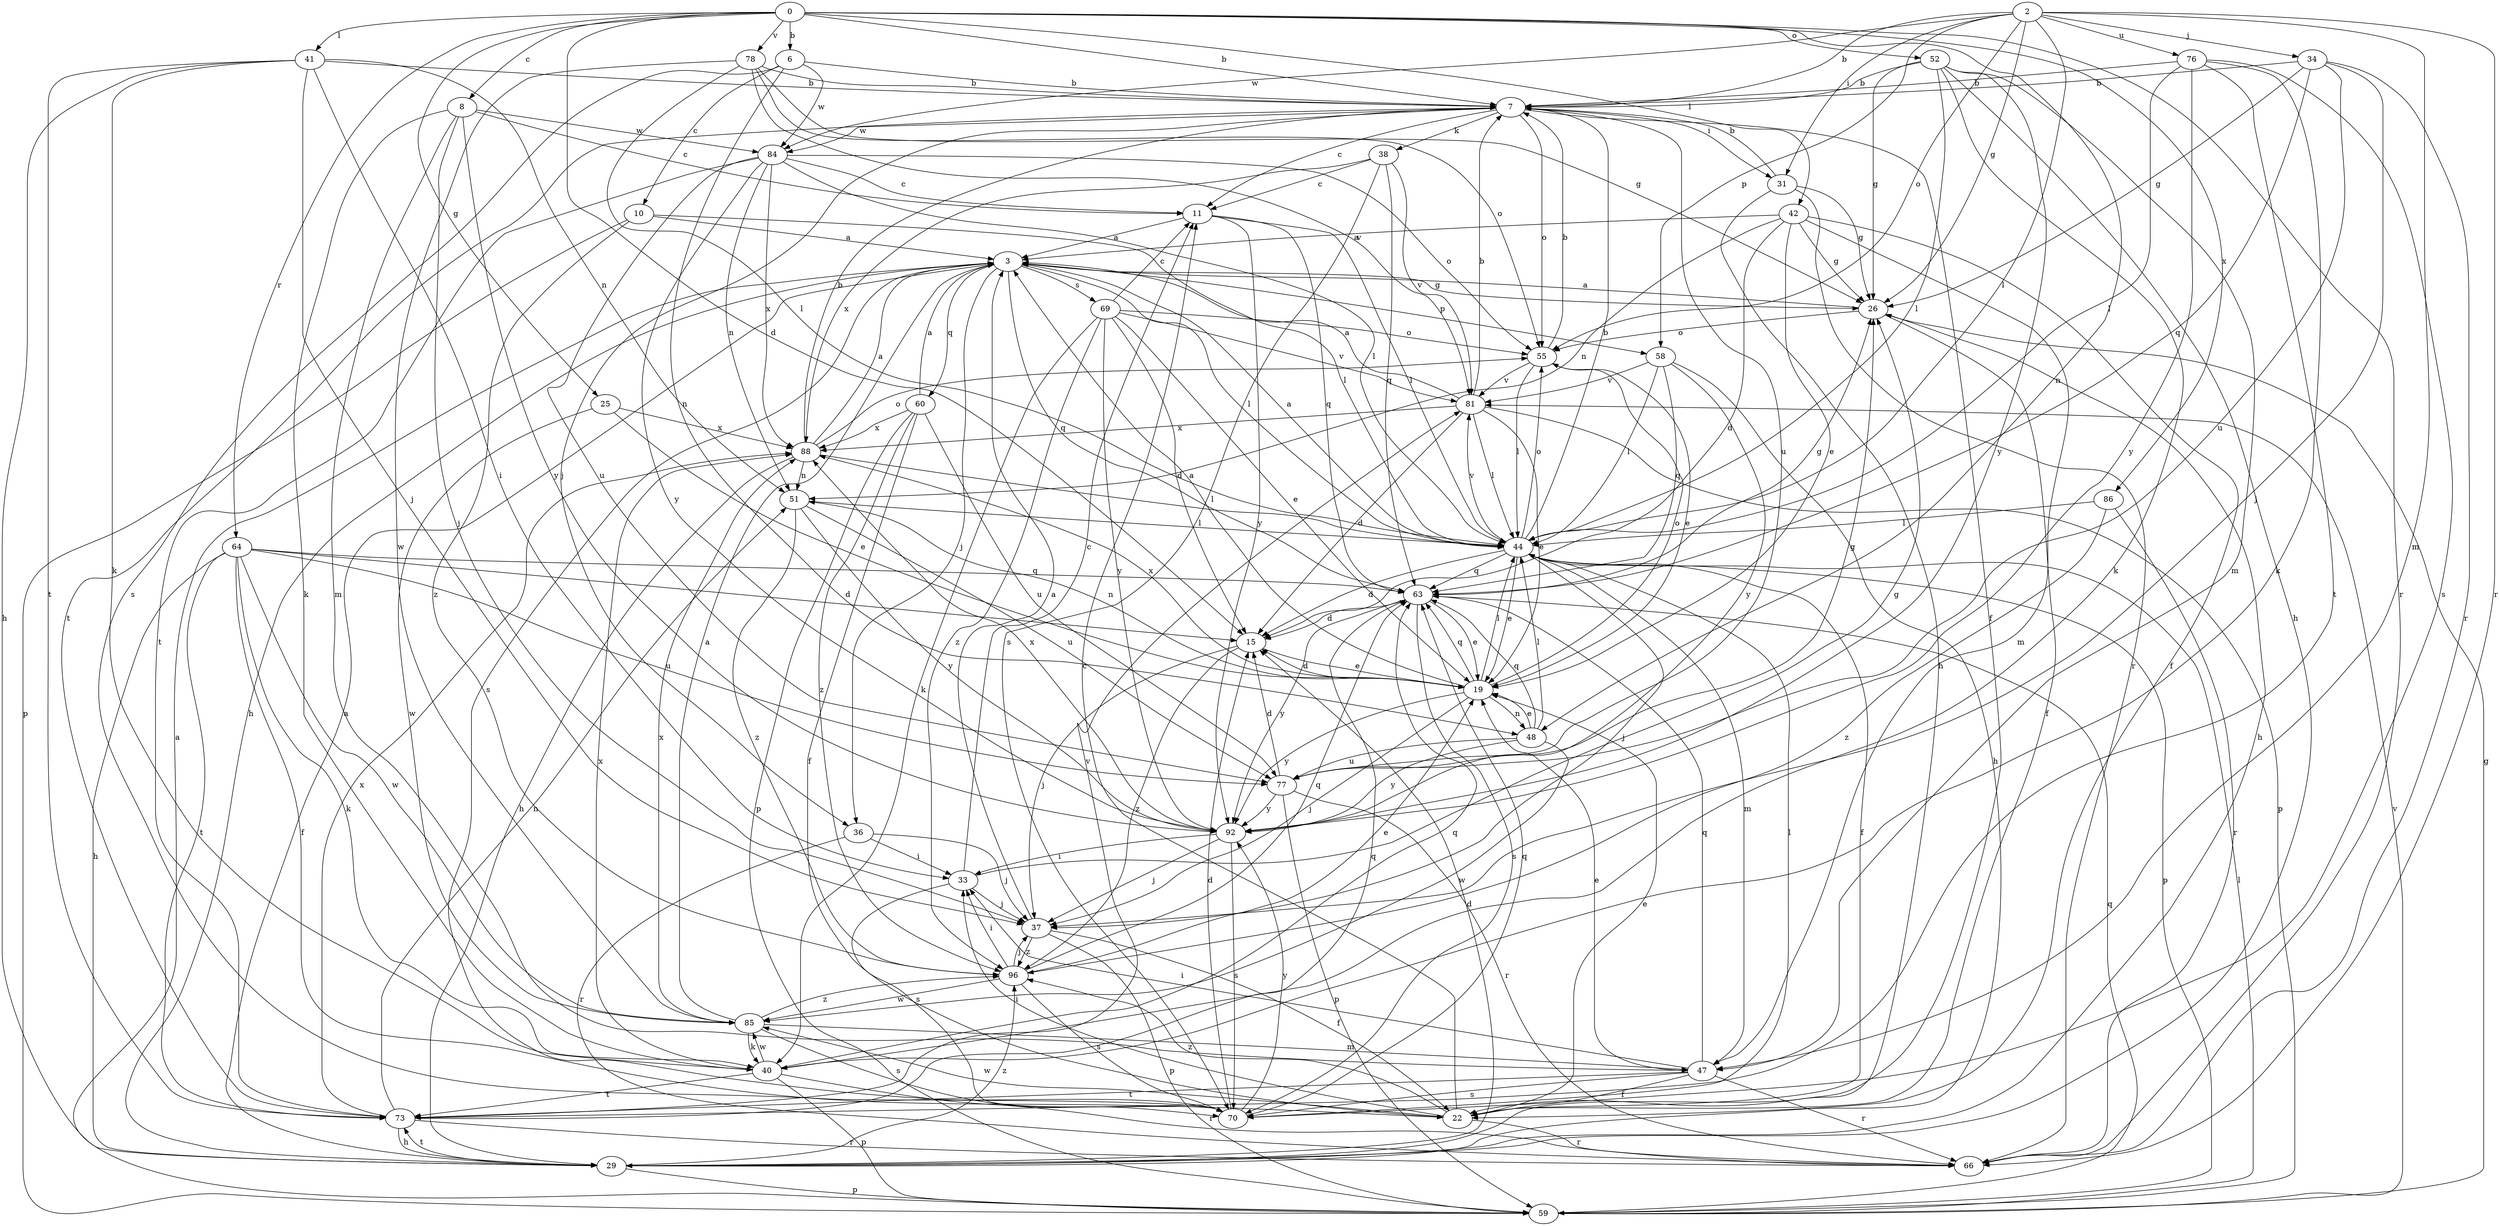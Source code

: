 strict digraph  {
0;
2;
3;
6;
7;
8;
10;
11;
15;
19;
22;
25;
26;
29;
31;
33;
34;
36;
37;
38;
40;
41;
42;
44;
47;
48;
51;
52;
55;
58;
59;
60;
63;
64;
66;
69;
70;
73;
76;
77;
78;
81;
84;
85;
86;
88;
92;
96;
0 -> 6  [label=b];
0 -> 7  [label=b];
0 -> 8  [label=c];
0 -> 15  [label=d];
0 -> 25  [label=g];
0 -> 41  [label=l];
0 -> 42  [label=l];
0 -> 48  [label=n];
0 -> 52  [label=o];
0 -> 64  [label=r];
0 -> 66  [label=r];
0 -> 78  [label=v];
0 -> 86  [label=x];
2 -> 7  [label=b];
2 -> 26  [label=g];
2 -> 31  [label=i];
2 -> 34  [label=j];
2 -> 44  [label=l];
2 -> 47  [label=m];
2 -> 55  [label=o];
2 -> 58  [label=p];
2 -> 66  [label=r];
2 -> 76  [label=u];
2 -> 84  [label=w];
3 -> 26  [label=g];
3 -> 29  [label=h];
3 -> 36  [label=j];
3 -> 44  [label=l];
3 -> 58  [label=p];
3 -> 60  [label=q];
3 -> 63  [label=q];
3 -> 69  [label=s];
3 -> 70  [label=s];
6 -> 7  [label=b];
6 -> 10  [label=c];
6 -> 48  [label=n];
6 -> 70  [label=s];
6 -> 84  [label=w];
7 -> 11  [label=c];
7 -> 22  [label=f];
7 -> 31  [label=i];
7 -> 36  [label=j];
7 -> 38  [label=k];
7 -> 55  [label=o];
7 -> 73  [label=t];
7 -> 77  [label=u];
7 -> 84  [label=w];
8 -> 11  [label=c];
8 -> 37  [label=j];
8 -> 40  [label=k];
8 -> 47  [label=m];
8 -> 84  [label=w];
8 -> 92  [label=y];
10 -> 3  [label=a];
10 -> 44  [label=l];
10 -> 59  [label=p];
10 -> 96  [label=z];
11 -> 3  [label=a];
11 -> 44  [label=l];
11 -> 63  [label=q];
11 -> 92  [label=y];
15 -> 19  [label=e];
15 -> 37  [label=j];
15 -> 96  [label=z];
19 -> 3  [label=a];
19 -> 15  [label=d];
19 -> 37  [label=j];
19 -> 44  [label=l];
19 -> 48  [label=n];
19 -> 51  [label=n];
19 -> 55  [label=o];
19 -> 63  [label=q];
19 -> 88  [label=x];
19 -> 92  [label=y];
22 -> 11  [label=c];
22 -> 19  [label=e];
22 -> 33  [label=i];
22 -> 66  [label=r];
22 -> 85  [label=w];
22 -> 96  [label=z];
25 -> 19  [label=e];
25 -> 85  [label=w];
25 -> 88  [label=x];
26 -> 3  [label=a];
26 -> 22  [label=f];
26 -> 29  [label=h];
26 -> 55  [label=o];
29 -> 3  [label=a];
29 -> 15  [label=d];
29 -> 59  [label=p];
29 -> 73  [label=t];
29 -> 96  [label=z];
31 -> 7  [label=b];
31 -> 26  [label=g];
31 -> 29  [label=h];
31 -> 66  [label=r];
33 -> 11  [label=c];
33 -> 26  [label=g];
33 -> 37  [label=j];
33 -> 70  [label=s];
34 -> 7  [label=b];
34 -> 26  [label=g];
34 -> 37  [label=j];
34 -> 63  [label=q];
34 -> 66  [label=r];
34 -> 77  [label=u];
36 -> 33  [label=i];
36 -> 37  [label=j];
36 -> 66  [label=r];
37 -> 3  [label=a];
37 -> 22  [label=f];
37 -> 59  [label=p];
37 -> 96  [label=z];
38 -> 11  [label=c];
38 -> 63  [label=q];
38 -> 70  [label=s];
38 -> 81  [label=v];
38 -> 88  [label=x];
40 -> 59  [label=p];
40 -> 63  [label=q];
40 -> 66  [label=r];
40 -> 73  [label=t];
40 -> 85  [label=w];
40 -> 88  [label=x];
41 -> 7  [label=b];
41 -> 29  [label=h];
41 -> 33  [label=i];
41 -> 37  [label=j];
41 -> 40  [label=k];
41 -> 51  [label=n];
41 -> 73  [label=t];
42 -> 3  [label=a];
42 -> 15  [label=d];
42 -> 19  [label=e];
42 -> 22  [label=f];
42 -> 26  [label=g];
42 -> 47  [label=m];
42 -> 51  [label=n];
44 -> 3  [label=a];
44 -> 7  [label=b];
44 -> 15  [label=d];
44 -> 19  [label=e];
44 -> 22  [label=f];
44 -> 37  [label=j];
44 -> 47  [label=m];
44 -> 55  [label=o];
44 -> 59  [label=p];
44 -> 63  [label=q];
44 -> 81  [label=v];
47 -> 19  [label=e];
47 -> 22  [label=f];
47 -> 33  [label=i];
47 -> 63  [label=q];
47 -> 66  [label=r];
47 -> 70  [label=s];
47 -> 73  [label=t];
48 -> 19  [label=e];
48 -> 44  [label=l];
48 -> 63  [label=q];
48 -> 77  [label=u];
48 -> 85  [label=w];
48 -> 92  [label=y];
51 -> 44  [label=l];
51 -> 77  [label=u];
51 -> 92  [label=y];
51 -> 96  [label=z];
52 -> 7  [label=b];
52 -> 26  [label=g];
52 -> 29  [label=h];
52 -> 40  [label=k];
52 -> 44  [label=l];
52 -> 47  [label=m];
52 -> 92  [label=y];
55 -> 7  [label=b];
55 -> 19  [label=e];
55 -> 44  [label=l];
55 -> 81  [label=v];
58 -> 29  [label=h];
58 -> 44  [label=l];
58 -> 63  [label=q];
58 -> 81  [label=v];
58 -> 92  [label=y];
59 -> 3  [label=a];
59 -> 26  [label=g];
59 -> 44  [label=l];
59 -> 63  [label=q];
59 -> 81  [label=v];
60 -> 3  [label=a];
60 -> 22  [label=f];
60 -> 59  [label=p];
60 -> 77  [label=u];
60 -> 88  [label=x];
60 -> 96  [label=z];
63 -> 15  [label=d];
63 -> 19  [label=e];
63 -> 26  [label=g];
63 -> 70  [label=s];
63 -> 92  [label=y];
64 -> 15  [label=d];
64 -> 22  [label=f];
64 -> 29  [label=h];
64 -> 40  [label=k];
64 -> 63  [label=q];
64 -> 73  [label=t];
64 -> 77  [label=u];
64 -> 85  [label=w];
69 -> 11  [label=c];
69 -> 15  [label=d];
69 -> 19  [label=e];
69 -> 40  [label=k];
69 -> 55  [label=o];
69 -> 81  [label=v];
69 -> 92  [label=y];
69 -> 96  [label=z];
70 -> 15  [label=d];
70 -> 44  [label=l];
70 -> 63  [label=q];
70 -> 92  [label=y];
73 -> 29  [label=h];
73 -> 51  [label=n];
73 -> 63  [label=q];
73 -> 66  [label=r];
73 -> 81  [label=v];
73 -> 88  [label=x];
76 -> 7  [label=b];
76 -> 40  [label=k];
76 -> 44  [label=l];
76 -> 70  [label=s];
76 -> 73  [label=t];
76 -> 92  [label=y];
77 -> 15  [label=d];
77 -> 26  [label=g];
77 -> 59  [label=p];
77 -> 66  [label=r];
77 -> 92  [label=y];
78 -> 7  [label=b];
78 -> 26  [label=g];
78 -> 44  [label=l];
78 -> 55  [label=o];
78 -> 81  [label=v];
78 -> 85  [label=w];
81 -> 3  [label=a];
81 -> 7  [label=b];
81 -> 15  [label=d];
81 -> 19  [label=e];
81 -> 44  [label=l];
81 -> 59  [label=p];
81 -> 88  [label=x];
84 -> 11  [label=c];
84 -> 44  [label=l];
84 -> 51  [label=n];
84 -> 55  [label=o];
84 -> 73  [label=t];
84 -> 77  [label=u];
84 -> 88  [label=x];
84 -> 92  [label=y];
85 -> 3  [label=a];
85 -> 40  [label=k];
85 -> 47  [label=m];
85 -> 70  [label=s];
85 -> 88  [label=x];
85 -> 96  [label=z];
86 -> 44  [label=l];
86 -> 66  [label=r];
86 -> 96  [label=z];
88 -> 3  [label=a];
88 -> 7  [label=b];
88 -> 29  [label=h];
88 -> 44  [label=l];
88 -> 51  [label=n];
88 -> 55  [label=o];
92 -> 33  [label=i];
92 -> 37  [label=j];
92 -> 70  [label=s];
92 -> 88  [label=x];
96 -> 19  [label=e];
96 -> 33  [label=i];
96 -> 37  [label=j];
96 -> 63  [label=q];
96 -> 70  [label=s];
96 -> 85  [label=w];
}
